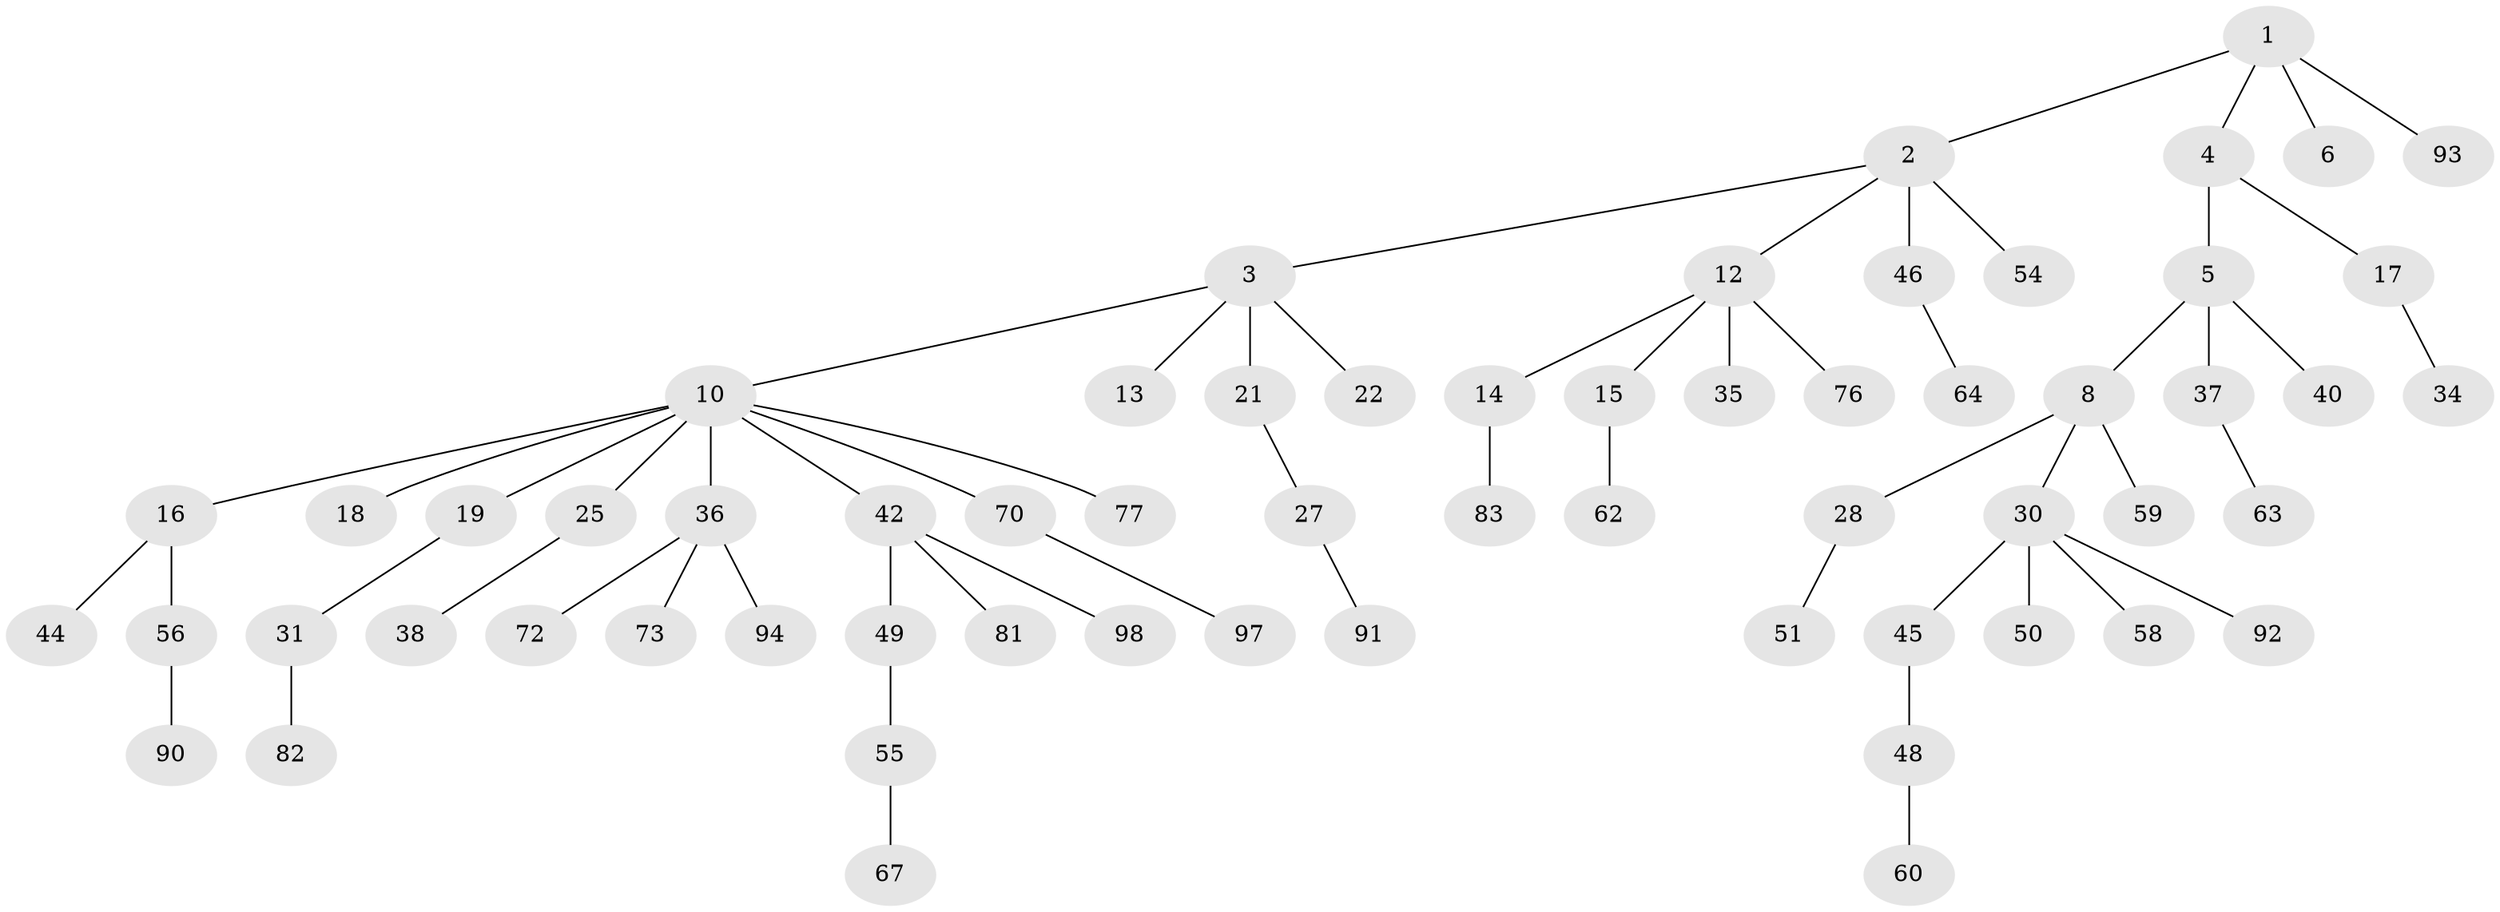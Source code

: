 // original degree distribution, {5: 0.02040816326530612, 4: 0.05102040816326531, 3: 0.1836734693877551, 2: 0.25510204081632654, 8: 0.01020408163265306, 6: 0.01020408163265306, 1: 0.46938775510204084}
// Generated by graph-tools (version 1.1) at 2025/42/03/06/25 10:42:05]
// undirected, 62 vertices, 61 edges
graph export_dot {
graph [start="1"]
  node [color=gray90,style=filled];
  1 [super="+29"];
  2 [super="+33"];
  3 [super="+9"];
  4 [super="+80"];
  5 [super="+7"];
  6 [super="+84"];
  8 [super="+39"];
  10 [super="+11"];
  12 [super="+20"];
  13;
  14 [super="+75"];
  15 [super="+47"];
  16 [super="+23"];
  17;
  18 [super="+24"];
  19 [super="+74"];
  21 [super="+26"];
  22;
  25 [super="+86"];
  27 [super="+66"];
  28;
  30 [super="+52"];
  31 [super="+32"];
  34 [super="+96"];
  35 [super="+53"];
  36 [super="+41"];
  37 [super="+57"];
  38 [super="+79"];
  40 [super="+78"];
  42 [super="+43"];
  44 [super="+65"];
  45 [super="+61"];
  46 [super="+68"];
  48;
  49 [super="+89"];
  50;
  51 [super="+69"];
  54;
  55;
  56;
  58 [super="+95"];
  59 [super="+85"];
  60 [super="+87"];
  62;
  63;
  64 [super="+71"];
  67;
  70 [super="+88"];
  72;
  73;
  76;
  77;
  81;
  82;
  83;
  90;
  91;
  92;
  93;
  94;
  97;
  98;
  1 -- 2;
  1 -- 4;
  1 -- 6;
  1 -- 93;
  2 -- 3;
  2 -- 12;
  2 -- 54;
  2 -- 46;
  3 -- 10;
  3 -- 22;
  3 -- 13;
  3 -- 21;
  4 -- 5;
  4 -- 17;
  5 -- 37;
  5 -- 8;
  5 -- 40;
  8 -- 28;
  8 -- 30;
  8 -- 59;
  10 -- 18;
  10 -- 36;
  10 -- 70;
  10 -- 42;
  10 -- 77;
  10 -- 16;
  10 -- 19;
  10 -- 25;
  12 -- 14;
  12 -- 15;
  12 -- 35;
  12 -- 76;
  14 -- 83;
  15 -- 62;
  16 -- 56;
  16 -- 44;
  17 -- 34;
  19 -- 31;
  21 -- 27;
  25 -- 38;
  27 -- 91;
  28 -- 51;
  30 -- 45;
  30 -- 50;
  30 -- 58;
  30 -- 92;
  31 -- 82;
  36 -- 94;
  36 -- 72;
  36 -- 73;
  37 -- 63;
  42 -- 49;
  42 -- 98;
  42 -- 81;
  45 -- 48;
  46 -- 64;
  48 -- 60;
  49 -- 55;
  55 -- 67;
  56 -- 90;
  70 -- 97;
}
